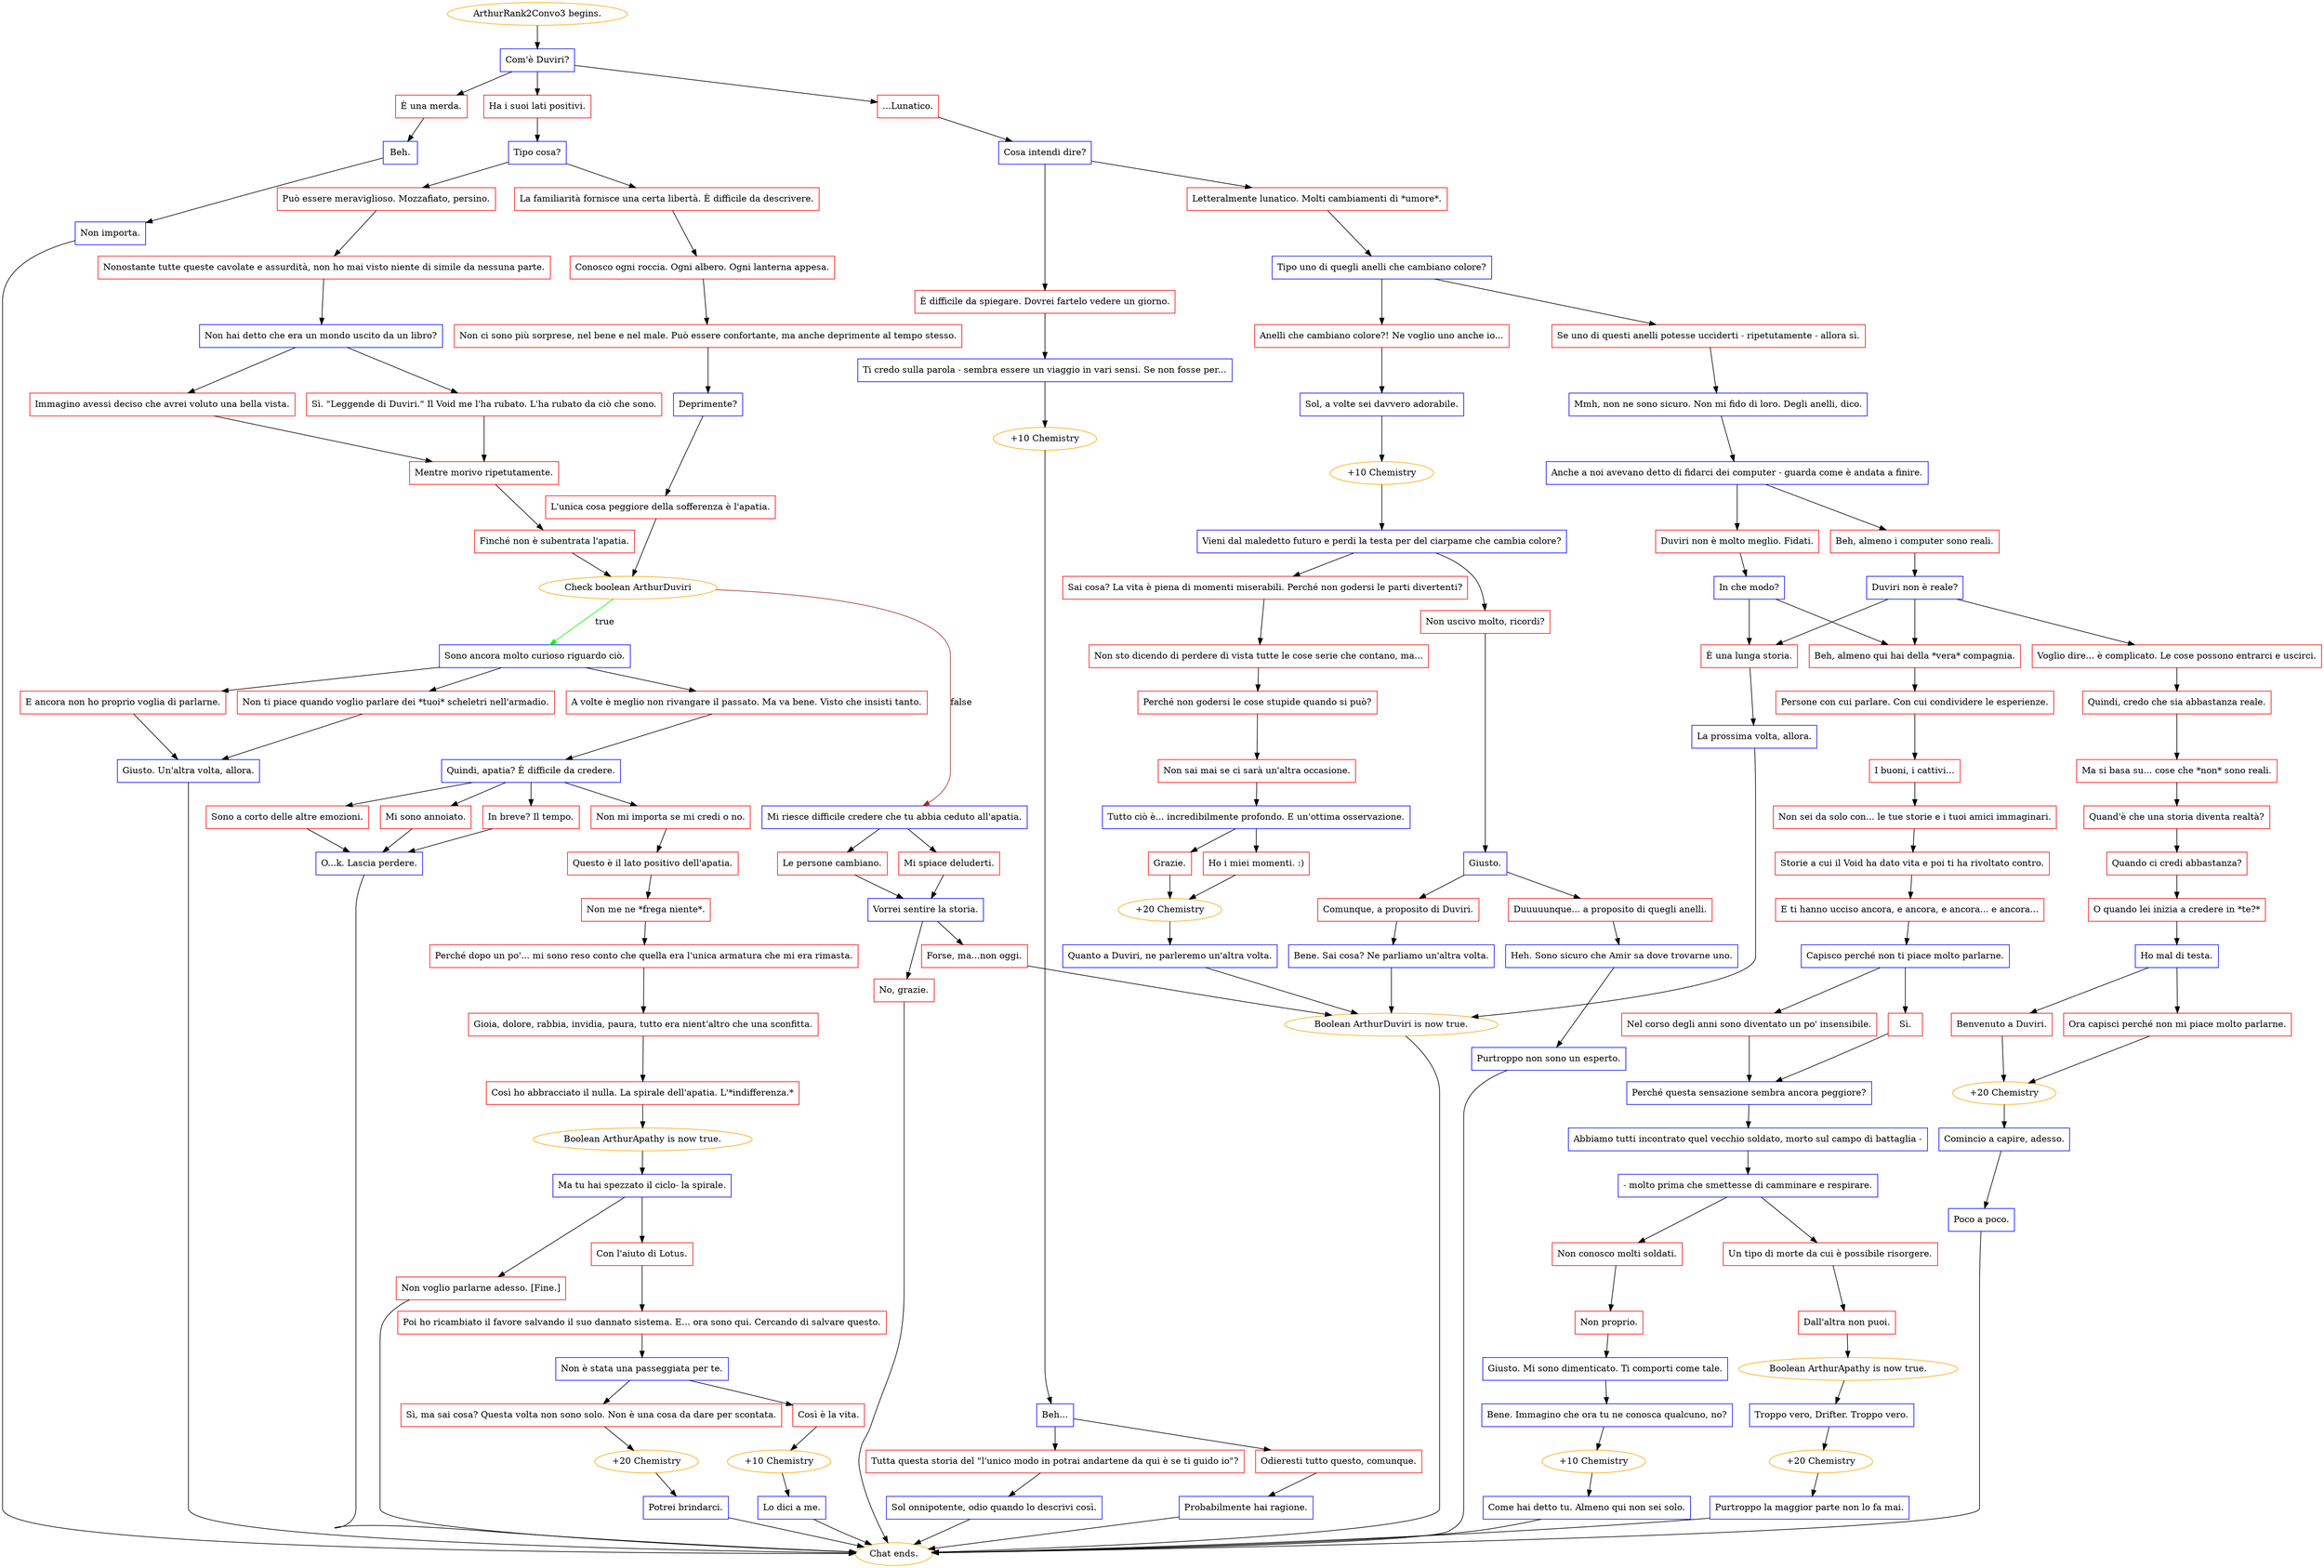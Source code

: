 digraph {
	"ArthurRank2Convo3 begins." [color=orange];
		"ArthurRank2Convo3 begins." -> j2007568447;
	j2007568447 [label="Com'è Duviri?",shape=box,color=blue];
		j2007568447 -> j2042399241;
		j2007568447 -> j251052918;
		j2007568447 -> j2004635481;
	j2042399241 [label="Ha i suoi lati positivi.",shape=box,color=red];
		j2042399241 -> j2084125549;
	j251052918 [label="...Lunatico.",shape=box,color=red];
		j251052918 -> j1176215688;
	j2004635481 [label="È una merda.",shape=box,color=red];
		j2004635481 -> j1116952504;
	j2084125549 [label="Tipo cosa?",shape=box,color=blue];
		j2084125549 -> j2497761069;
		j2084125549 -> j2852585555;
	j1176215688 [label="Cosa intendi dire?",shape=box,color=blue];
		j1176215688 -> j385276244;
		j1176215688 -> j1053399088;
	j1116952504 [label="Beh.",shape=box,color=blue];
		j1116952504 -> j2752255154;
	j2497761069 [label="Può essere meraviglioso. Mozzafiato, persino.",shape=box,color=red];
		j2497761069 -> j3407041065;
	j2852585555 [label="La familiarità fornisce una certa libertà. È difficile da descrivere.",shape=box,color=red];
		j2852585555 -> j1293795577;
	j385276244 [label="Letteralmente lunatico. Molti cambiamenti di *umore*.",shape=box,color=red];
		j385276244 -> j2044794615;
	j1053399088 [label="È difficile da spiegare. Dovrei fartelo vedere un giorno.",shape=box,color=red];
		j1053399088 -> j3762153921;
	j2752255154 [label="Non importa.",shape=box,color=blue];
		j2752255154 -> "Chat ends.";
	j3407041065 [label="Nonostante tutte queste cavolate e assurdità, non ho mai visto niente di simile da nessuna parte.",shape=box,color=red];
		j3407041065 -> j3765173883;
	j1293795577 [label="Conosco ogni roccia. Ogni albero. Ogni lanterna appesa.",shape=box,color=red];
		j1293795577 -> j1043807862;
	j2044794615 [label="Tipo uno di quegli anelli che cambiano colore?",shape=box,color=blue];
		j2044794615 -> j2435518509;
		j2044794615 -> j2257481110;
	j3762153921 [label="Ti credo sulla parola - sembra essere un viaggio in vari sensi. Se non fosse per...",shape=box,color=blue];
		j3762153921 -> j2290311790;
	"Chat ends." [color=orange];
	j3765173883 [label="Non hai detto che era un mondo uscito da un libro?",shape=box,color=blue];
		j3765173883 -> j2126601822;
		j3765173883 -> j1701120501;
	j1043807862 [label="Non ci sono più sorprese, nel bene e nel male. Può essere confortante, ma anche deprimente al tempo stesso.",shape=box,color=red];
		j1043807862 -> j1192562694;
	j2435518509 [label="Se uno di questi anelli potesse ucciderti - ripetutamente - allora sì.",shape=box,color=red];
		j2435518509 -> j1149034976;
	j2257481110 [label="Anelli che cambiano colore?! Ne voglio uno anche io...",shape=box,color=red];
		j2257481110 -> j2550788041;
	j2290311790 [label="+10 Chemistry",color=orange];
		j2290311790 -> j2231437358;
	j2126601822 [label="Sì. \"Leggende di Duviri.\" Il Void me l'ha rubato. L'ha rubato da ciò che sono.",shape=box,color=red];
		j2126601822 -> j2804100674;
	j1701120501 [label="Immagino avessi deciso che avrei voluto una bella vista.",shape=box,color=red];
		j1701120501 -> j2804100674;
	j1192562694 [label="Deprimente?",shape=box,color=blue];
		j1192562694 -> j3606577513;
	j1149034976 [label="Mmh, non ne sono sicuro. Non mi fido di loro. Degli anelli, dico.",shape=box,color=blue];
		j1149034976 -> j4118013461;
	j2550788041 [label="Sol, a volte sei davvero adorabile.",shape=box,color=blue];
		j2550788041 -> j3375900140;
	j2231437358 [label="Beh...",shape=box,color=blue];
		j2231437358 -> j2316643749;
		j2231437358 -> j2784059870;
	j2804100674 [label="Mentre morivo ripetutamente.",shape=box,color=red];
		j2804100674 -> j3170074238;
	j3606577513 [label="L'unica cosa peggiore della sofferenza è l'apatia.",shape=box,color=red];
		j3606577513 -> j2792562155;
	j4118013461 [label="Anche a noi avevano detto di fidarci dei computer - guarda come è andata a finire.",shape=box,color=blue];
		j4118013461 -> j2787372631;
		j4118013461 -> j3512194153;
	j3375900140 [label="+10 Chemistry",color=orange];
		j3375900140 -> j3097932690;
	j2316643749 [label="Odieresti tutto questo, comunque.",shape=box,color=red];
		j2316643749 -> j4185519137;
	j2784059870 [label="Tutta questa storia del \"l'unico modo in potrai andartene da qui è se ti guido io\"?",shape=box,color=red];
		j2784059870 -> j2910513433;
	j3170074238 [label="Finché non è subentrata l'apatia.",shape=box,color=red];
		j3170074238 -> j2792562155;
	j2792562155 [label="Check boolean ArthurDuviri",color=orange];
		j2792562155 -> j903726190 [label=true,color=green];
		j2792562155 -> j1455921615 [label=false,color=brown];
	j2787372631 [label="Duviri non è molto meglio. Fidati.",shape=box,color=red];
		j2787372631 -> j727107314;
	j3512194153 [label="Beh, almeno i computer sono reali.",shape=box,color=red];
		j3512194153 -> j2895675966;
	j3097932690 [label="Vieni dal maledetto futuro e perdi la testa per del ciarpame che cambia colore?",shape=box,color=blue];
		j3097932690 -> j3348696630;
		j3097932690 -> j3680600255;
	j4185519137 [label="Probabilmente hai ragione.",shape=box,color=blue];
		j4185519137 -> "Chat ends.";
	j2910513433 [label="Sol onnipotente, odio quando lo descrivi così.",shape=box,color=blue];
		j2910513433 -> "Chat ends.";
	j903726190 [label="Sono ancora molto curioso riguardo ciò.",shape=box,color=blue];
		j903726190 -> j851974612;
		j903726190 -> j4132248861;
		j903726190 -> j3863999925;
	j1455921615 [label="Mi riesce difficile credere che tu abbia ceduto all'apatia.",shape=box,color=blue];
		j1455921615 -> j2272482587;
		j1455921615 -> j2152438522;
	j727107314 [label="In che modo?",shape=box,color=blue];
		j727107314 -> j4144401480;
		j727107314 -> j1569720113;
	j2895675966 [label="Duviri non è reale?",shape=box,color=blue];
		j2895675966 -> j4144401480;
		j2895675966 -> j1569720113;
		j2895675966 -> j239385162;
	j3348696630 [label="Sai cosa? La vita è piena di momenti miserabili. Perché non godersi le parti divertenti?",shape=box,color=red];
		j3348696630 -> j4183921329;
	j3680600255 [label="Non uscivo molto, ricordi?",shape=box,color=red];
		j3680600255 -> j3482150226;
	j851974612 [label="E ancora non ho proprio voglia di parlarne.",shape=box,color=red];
		j851974612 -> j1325214509;
	j4132248861 [label="Non ti piace quando voglio parlare dei *tuoi* scheletri nell'armadio.",shape=box,color=red];
		j4132248861 -> j1325214509;
	j3863999925 [label="A volte è meglio non rivangare il passato. Ma va bene. Visto che insisti tanto.",shape=box,color=red];
		j3863999925 -> j185660702;
	j2272482587 [label="Mi spiace deluderti.",shape=box,color=red];
		j2272482587 -> j2033900031;
	j2152438522 [label="Le persone cambiano.",shape=box,color=red];
		j2152438522 -> j2033900031;
	j4144401480 [label="Beh, almeno qui hai della *vera* compagnia.",shape=box,color=red];
		j4144401480 -> j2092540503;
	j1569720113 [label="È una lunga storia.",shape=box,color=red];
		j1569720113 -> j1450959333;
	j239385162 [label="Voglio dire... è complicato. Le cose possono entrarci e uscirci.",shape=box,color=red];
		j239385162 -> j3833850259;
	j4183921329 [label="Non sto dicendo di perdere di vista tutte le cose serie che contano, ma...",shape=box,color=red];
		j4183921329 -> j3627225631;
	j3482150226 [label="Giusto.",shape=box,color=blue];
		j3482150226 -> j695107137;
		j3482150226 -> j3421923729;
	j1325214509 [label="Giusto. Un'altra volta, allora.",shape=box,color=blue];
		j1325214509 -> "Chat ends.";
	j185660702 [label="Quindi, apatia? È difficile da credere.",shape=box,color=blue];
		j185660702 -> j1465697243;
		j185660702 -> j3004704772;
		j185660702 -> j2936842698;
		j185660702 -> j209651128;
	j2033900031 [label="Vorrei sentire la storia.",shape=box,color=blue];
		j2033900031 -> j2281859722;
		j2033900031 -> j2206419790;
	j2092540503 [label="Persone con cui parlare. Con cui condividere le esperienze.",shape=box,color=red];
		j2092540503 -> j932201357;
	j1450959333 [label="La prossima volta, allora.",shape=box,color=blue];
		j1450959333 -> j325721217;
	j3833850259 [label="Quindi, credo che sia abbastanza reale.",shape=box,color=red];
		j3833850259 -> j2399656390;
	j3627225631 [label="Perché non godersi le cose stupide quando si può?",shape=box,color=red];
		j3627225631 -> j732658979;
	j695107137 [label="Comunque, a proposito di Duviri.",shape=box,color=red];
		j695107137 -> j4013031025;
	j3421923729 [label="Duuuuunque... a proposito di quegli anelli.",shape=box,color=red];
		j3421923729 -> j2465541011;
	j1465697243 [label="In breve? Il tempo.",shape=box,color=red];
		j1465697243 -> j602534774;
	j3004704772 [label="Non mi importa se mi credi o no.",shape=box,color=red];
		j3004704772 -> j1456232525;
	j2936842698 [label="Sono a corto delle altre emozioni.",shape=box,color=red];
		j2936842698 -> j602534774;
	j209651128 [label="Mi sono annoiato.",shape=box,color=red];
		j209651128 -> j602534774;
	j2281859722 [label="Forse, ma...non oggi.",shape=box,color=red];
		j2281859722 -> j325721217;
	j2206419790 [label="No, grazie.",shape=box,color=red];
		j2206419790 -> "Chat ends.";
	j932201357 [label="I buoni, i cattivi...",shape=box,color=red];
		j932201357 -> j3999784032;
	j325721217 [label="Boolean ArthurDuviri is now true.",color=orange];
		j325721217 -> "Chat ends.";
	j2399656390 [label="Ma si basa su... cose che *non* sono reali.",shape=box,color=red];
		j2399656390 -> j1835512693;
	j732658979 [label="Non sai mai se ci sarà un'altra occasione.",shape=box,color=red];
		j732658979 -> j1912835945;
	j4013031025 [label="Bene. Sai cosa? Ne parliamo un'altra volta.",shape=box,color=blue];
		j4013031025 -> j325721217;
	j2465541011 [label="Heh. Sono sicuro che Amir sa dove trovarne uno.",shape=box,color=blue];
		j2465541011 -> j2176308305;
	j602534774 [label="O...k. Lascia perdere.",shape=box,color=blue];
		j602534774 -> "Chat ends.";
	j1456232525 [label="Questo è il lato positivo dell'apatia.",shape=box,color=red];
		j1456232525 -> j117210878;
	j3999784032 [label="Non sei da solo con... le tue storie e i tuoi amici immaginari.",shape=box,color=red];
		j3999784032 -> j3852073327;
	j1835512693 [label="Quand'è che una storia diventa realtà?",shape=box,color=red];
		j1835512693 -> j2333289126;
	j1912835945 [label="Tutto ciò è... incredibilmente profondo. E un'ottima osservazione.",shape=box,color=blue];
		j1912835945 -> j3771719154;
		j1912835945 -> j1422043892;
	j2176308305 [label="Purtroppo non sono un esperto.",shape=box,color=blue];
		j2176308305 -> "Chat ends.";
	j117210878 [label="Non me ne *frega niente*.",shape=box,color=red];
		j117210878 -> j1583226360;
	j3852073327 [label="Storie a cui il Void ha dato vita e poi ti ha rivoltato contro.",shape=box,color=red];
		j3852073327 -> j1823634283;
	j2333289126 [label="Quando ci credi abbastanza?",shape=box,color=red];
		j2333289126 -> j1071775159;
	j3771719154 [label="Grazie.",shape=box,color=red];
		j3771719154 -> j3927379132;
	j1422043892 [label="Ho i miei momenti. :)",shape=box,color=red];
		j1422043892 -> j3927379132;
	j1583226360 [label="Perché dopo un po'... mi sono reso conto che quella era l'unica armatura che mi era rimasta.",shape=box,color=red];
		j1583226360 -> j3898279863;
	j1823634283 [label="E ti hanno ucciso ancora, e ancora, e ancora... e ancora...",shape=box,color=red];
		j1823634283 -> j1668503017;
	j1071775159 [label="O quando lei inizia a credere in *te?*",shape=box,color=red];
		j1071775159 -> j3392116886;
	j3927379132 [label="+20 Chemistry",color=orange];
		j3927379132 -> j130294845;
	j3898279863 [label="Gioia, dolore, rabbia, invidia, paura, tutto era nient'altro che una sconfitta.",shape=box,color=red];
		j3898279863 -> j2675370342;
	j1668503017 [label="Capisco perché non ti piace molto parlarne.",shape=box,color=blue];
		j1668503017 -> j4107016287;
		j1668503017 -> j3444841391;
	j3392116886 [label="Ho mal di testa.",shape=box,color=blue];
		j3392116886 -> j2246977734;
		j3392116886 -> j2112642278;
	j130294845 [label="Quanto a Duviri, ne parleremo un'altra volta.",shape=box,color=blue];
		j130294845 -> j325721217;
	j2675370342 [label="Così ho abbracciato il nulla. La spirale dell'apatia. L'*indifferenza.*",shape=box,color=red];
		j2675370342 -> j3076890580;
	j4107016287 [label="Sì.",shape=box,color=red];
		j4107016287 -> j2518451122;
	j3444841391 [label="Nel corso degli anni sono diventato un po' insensibile.",shape=box,color=red];
		j3444841391 -> j2518451122;
	j2246977734 [label="Benvenuto a Duviri.",shape=box,color=red];
		j2246977734 -> j1178630519;
	j2112642278 [label="Ora capisci perché non mi piace molto parlarne.",shape=box,color=red];
		j2112642278 -> j1178630519;
	j3076890580 [label="Boolean ArthurApathy is now true.",color=orange];
		j3076890580 -> j2364227037;
	j2518451122 [label="Perché questa sensazione sembra ancora peggiore?",shape=box,color=blue];
		j2518451122 -> j3558597435;
	j1178630519 [label="+20 Chemistry",color=orange];
		j1178630519 -> j1097296212;
	j2364227037 [label="Ma tu hai spezzato il ciclo- la spirale.",shape=box,color=blue];
		j2364227037 -> j3195747033;
		j2364227037 -> j4244765919;
	j3558597435 [label="Abbiamo tutti incontrato quel vecchio soldato, morto sul campo di battaglia -",shape=box,color=blue];
		j3558597435 -> j2360381549;
	j1097296212 [label="Comincio a capire, adesso.",shape=box,color=blue];
		j1097296212 -> j818947824;
	j3195747033 [label="Con l'aiuto di Lotus.",shape=box,color=red];
		j3195747033 -> j4093346694;
	j4244765919 [label="Non voglio parlarne adesso. [Fine.]",shape=box,color=red];
		j4244765919 -> "Chat ends.";
	j2360381549 [label="- molto prima che smettesse di camminare e respirare.",shape=box,color=blue];
		j2360381549 -> j1773783446;
		j2360381549 -> j2668603188;
	j818947824 [label="Poco a poco.",shape=box,color=blue];
		j818947824 -> "Chat ends.";
	j4093346694 [label="Poi ho ricambiato il favore salvando il suo dannato sistema. E... ora sono qui. Cercando di salvare questo.",shape=box,color=red];
		j4093346694 -> j3594900624;
	j1773783446 [label="Un tipo di morte da cui è possibile risorgere.",shape=box,color=red];
		j1773783446 -> j3915745498;
	j2668603188 [label="Non conosco molti soldati.",shape=box,color=red];
		j2668603188 -> j74182476;
	j3594900624 [label="Non è stata una passeggiata per te.",shape=box,color=blue];
		j3594900624 -> j1274244164;
		j3594900624 -> j2816121534;
	j3915745498 [label="Dall'altra non puoi.",shape=box,color=red];
		j3915745498 -> j1012280830;
	j74182476 [label="Non proprio.",shape=box,color=red];
		j74182476 -> j1689064050;
	j1274244164 [label="Così è la vita.",shape=box,color=red];
		j1274244164 -> j3612890534;
	j2816121534 [label="Sì, ma sai cosa? Questa volta non sono solo. Non è una cosa da dare per scontata.",shape=box,color=red];
		j2816121534 -> j3560182983;
	j1012280830 [label="Boolean ArthurApathy is now true.",color=orange];
		j1012280830 -> j2197197890;
	j1689064050 [label="Giusto. Mi sono dimenticato. Ti comporti come tale.",shape=box,color=blue];
		j1689064050 -> j3200636354;
	j3612890534 [label="+10 Chemistry",color=orange];
		j3612890534 -> j3974554257;
	j3560182983 [label="+20 Chemistry",color=orange];
		j3560182983 -> j3797566285;
	j2197197890 [label="Troppo vero, Drifter. Troppo vero.",shape=box,color=blue];
		j2197197890 -> j2919685571;
	j3200636354 [label="Bene. Immagino che ora tu ne conosca qualcuno, no?",shape=box,color=blue];
		j3200636354 -> j2889184327;
	j3974554257 [label="Lo dici a me.",shape=box,color=blue];
		j3974554257 -> "Chat ends.";
	j3797566285 [label="Potrei brindarci.",shape=box,color=blue];
		j3797566285 -> "Chat ends.";
	j2919685571 [label="+20 Chemistry",color=orange];
		j2919685571 -> j777649231;
	j2889184327 [label="+10 Chemistry",color=orange];
		j2889184327 -> j43028684;
	j777649231 [label="Purtroppo la maggior parte non lo fa mai.",shape=box,color=blue];
		j777649231 -> "Chat ends.";
	j43028684 [label="Come hai detto tu. Almeno qui non sei solo.",shape=box,color=blue];
		j43028684 -> "Chat ends.";
}